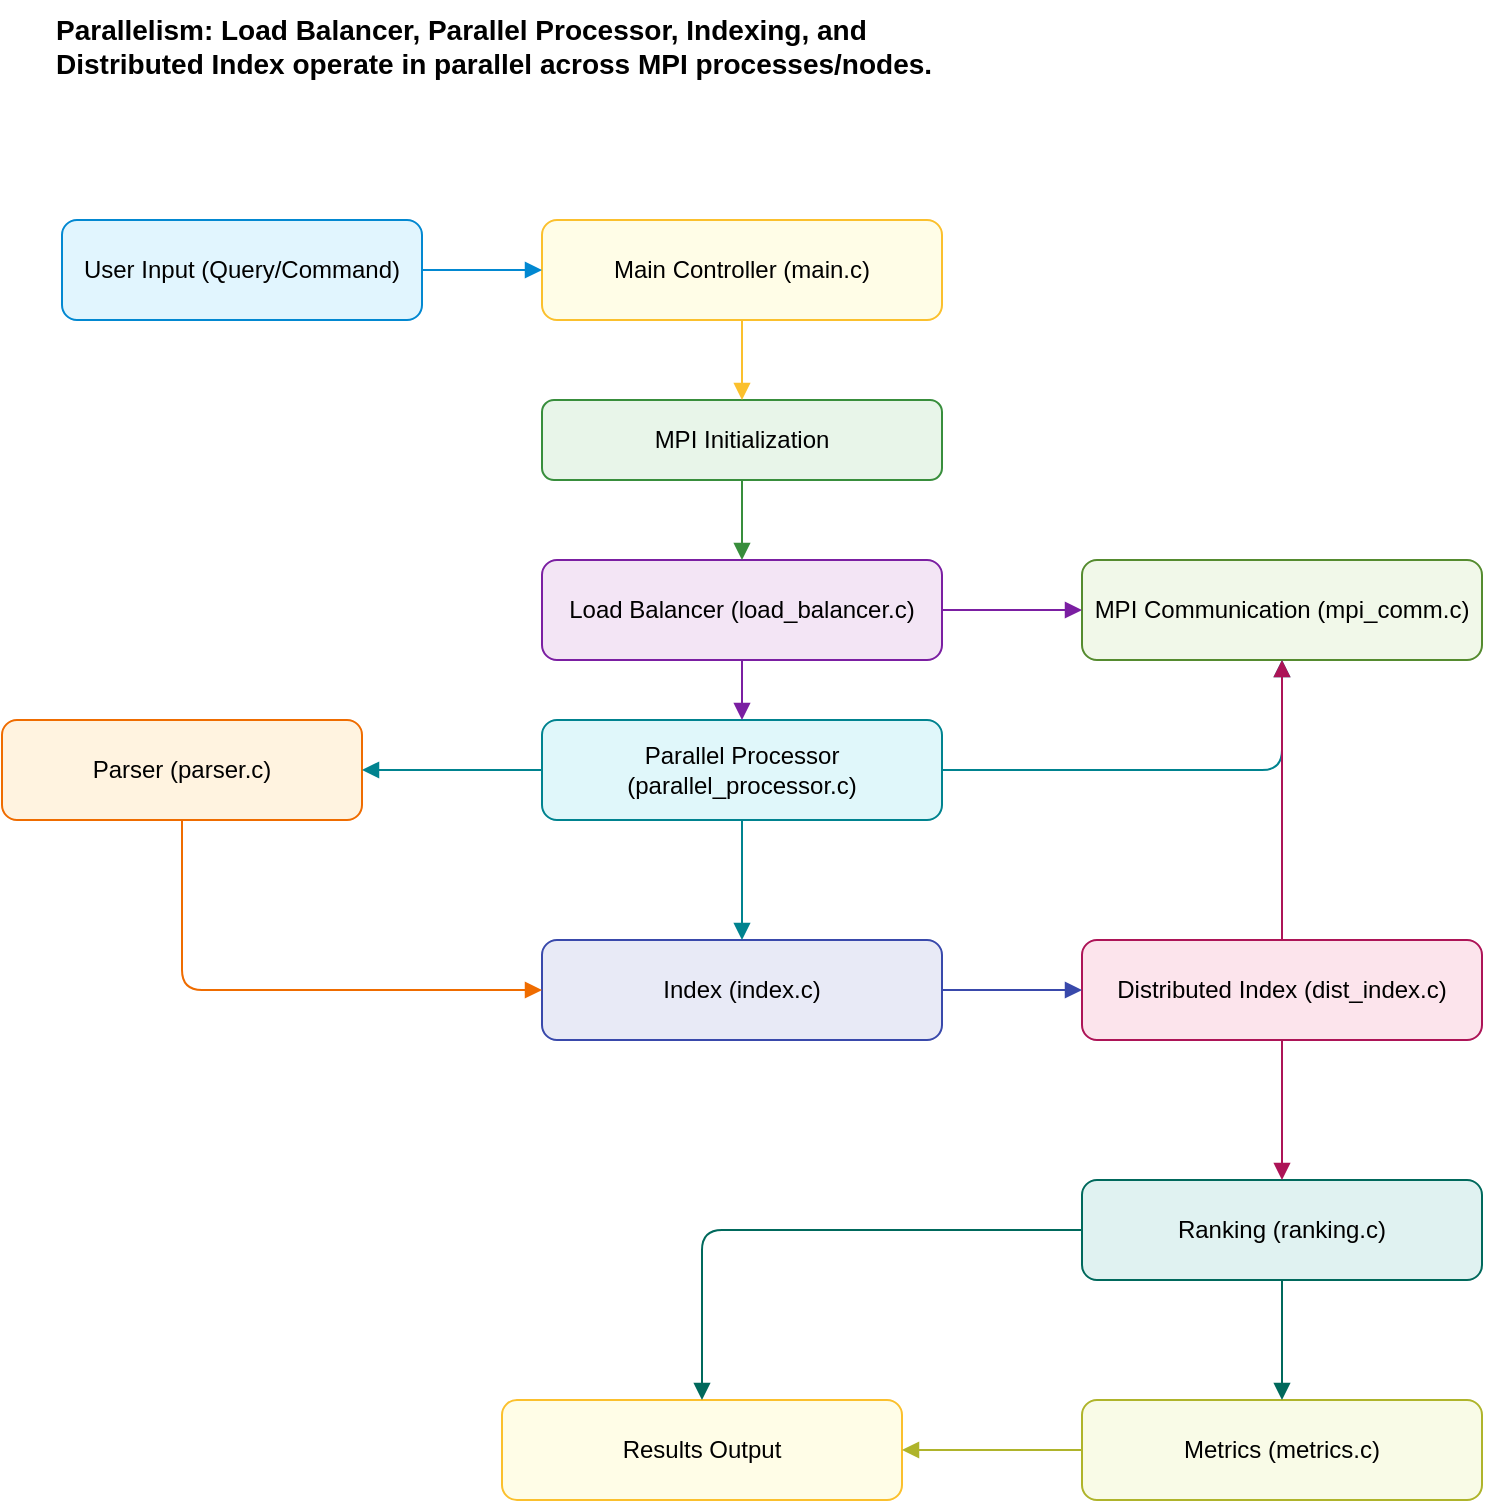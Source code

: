 <mxfile version="28.0.6">
  <diagram name="MPI Parallel Search Engine" id="MPI-Search-Engine">
    <mxGraphModel dx="1280" dy="856" grid="0" gridSize="10" guides="1" tooltips="1" connect="1" arrows="1" fold="1" page="0" pageScale="1" pageWidth="850" pageHeight="1100" background="none" math="0" shadow="0">
      <root>
        <mxCell id="0" />
        <mxCell id="1" parent="0" />
        <mxCell id="user" value="User Input (Query/Command)" style="rounded=1;whiteSpace=wrap;html=1;fillColor=#e1f5fe;strokeColor=#0288d1;" parent="1" vertex="1">
          <mxGeometry x="85" y="160" width="180" height="50" as="geometry" />
        </mxCell>
        <mxCell id="main" value="Main Controller (main.c)" style="rounded=1;whiteSpace=wrap;html=1;fillColor=#fffde7;strokeColor=#fbc02d;" parent="1" vertex="1">
          <mxGeometry x="325" y="160" width="200" height="50" as="geometry" />
        </mxCell>
        <mxCell id="user2main" style="edgeStyle=orthogonalEdgeStyle;endArrow=block;html=1;strokeColor=#0288d1;" parent="1" source="user" target="main" edge="1">
          <mxGeometry relative="1" as="geometry" />
        </mxCell>
        <mxCell id="mpi" value="MPI Initialization" style="rounded=1;whiteSpace=wrap;html=1;fillColor=#e8f5e9;strokeColor=#388e3c;" parent="1" vertex="1">
          <mxGeometry x="325" y="250" width="200" height="40" as="geometry" />
        </mxCell>
        <mxCell id="main2mpi" style="edgeStyle=orthogonalEdgeStyle;endArrow=block;html=1;strokeColor=#fbc02d;" parent="1" source="main" target="mpi" edge="1">
          <mxGeometry relative="1" as="geometry" />
        </mxCell>
        <mxCell id="lb" value="Load Balancer (load_balancer.c)" style="rounded=1;whiteSpace=wrap;html=1;fillColor=#f3e5f5;strokeColor=#7b1fa2;" parent="1" vertex="1">
          <mxGeometry x="325" y="330" width="200" height="50" as="geometry" />
        </mxCell>
        <mxCell id="mpi2lb" style="edgeStyle=orthogonalEdgeStyle;endArrow=block;html=1;strokeColor=#388e3c;" parent="1" source="mpi" target="lb" edge="1">
          <mxGeometry relative="1" as="geometry" />
        </mxCell>
        <mxCell id="pp" value="Parallel Processor (parallel_processor.c)" style="rounded=1;whiteSpace=wrap;html=1;fillColor=#e0f7fa;strokeColor=#00838f;" parent="1" vertex="1">
          <mxGeometry x="325" y="410" width="200" height="50" as="geometry" />
        </mxCell>
        <mxCell id="lb2pp" style="edgeStyle=orthogonalEdgeStyle;endArrow=block;html=1;strokeColor=#7b1fa2;" parent="1" source="lb" target="pp" edge="1">
          <mxGeometry relative="1" as="geometry" />
        </mxCell>
        <mxCell id="parser" value="Parser (parser.c)" style="rounded=1;whiteSpace=wrap;html=1;fillColor=#fff3e0;strokeColor=#ef6c00;" parent="1" vertex="1">
          <mxGeometry x="55" y="410" width="180" height="50" as="geometry" />
        </mxCell>
        <mxCell id="pp2parser" style="edgeStyle=orthogonalEdgeStyle;endArrow=block;html=1;strokeColor=#00838f;" parent="1" source="pp" target="parser" edge="1">
          <mxGeometry relative="1" as="geometry" />
        </mxCell>
        <mxCell id="index" value="Index (index.c)" style="rounded=1;whiteSpace=wrap;html=1;fillColor=#e8eaf6;strokeColor=#3949ab;" parent="1" vertex="1">
          <mxGeometry x="325" y="520" width="200" height="50" as="geometry" />
        </mxCell>
        <mxCell id="pp2index" style="edgeStyle=orthogonalEdgeStyle;endArrow=block;html=1;strokeColor=#00838f;" parent="1" source="pp" target="index" edge="1">
          <mxGeometry relative="1" as="geometry" />
        </mxCell>
        <mxCell id="parser2index" style="edgeStyle=orthogonalEdgeStyle;endArrow=block;html=1;strokeColor=#ef6c00;entryX=0;entryY=0.5;entryDx=0;entryDy=0;" parent="1" source="parser" target="index" edge="1">
          <mxGeometry relative="1" as="geometry">
            <Array as="points">
              <mxPoint x="145" y="545" />
            </Array>
          </mxGeometry>
        </mxCell>
        <mxCell id="distindex" value="Distributed Index (dist_index.c)" style="rounded=1;whiteSpace=wrap;html=1;fillColor=#fce4ec;strokeColor=#ad1457;" parent="1" vertex="1">
          <mxGeometry x="595" y="520" width="200" height="50" as="geometry" />
        </mxCell>
        <mxCell id="index2distindex" style="edgeStyle=orthogonalEdgeStyle;endArrow=block;html=1;strokeColor=#3949ab;" parent="1" source="index" target="distindex" edge="1">
          <mxGeometry relative="1" as="geometry" />
        </mxCell>
        <mxCell id="mpi_comm" value="MPI Communication (mpi_comm.c)" style="rounded=1;whiteSpace=wrap;html=1;fillColor=#f1f8e9;strokeColor=#558b2f;" parent="1" vertex="1">
          <mxGeometry x="595" y="330" width="200" height="50" as="geometry" />
        </mxCell>
        <mxCell id="lb2mpi_comm" style="edgeStyle=orthogonalEdgeStyle;endArrow=block;html=1;strokeColor=#7b1fa2;" parent="1" source="lb" target="mpi_comm" edge="1">
          <mxGeometry relative="1" as="geometry" />
        </mxCell>
        <mxCell id="pp2mpi_comm" style="edgeStyle=orthogonalEdgeStyle;endArrow=block;html=1;strokeColor=#00838f;" parent="1" source="pp" target="mpi_comm" edge="1">
          <mxGeometry relative="1" as="geometry" />
        </mxCell>
        <mxCell id="distindex2mpi_comm" style="edgeStyle=orthogonalEdgeStyle;endArrow=block;html=1;strokeColor=#ad1457;" parent="1" source="distindex" target="mpi_comm" edge="1">
          <mxGeometry relative="1" as="geometry" />
        </mxCell>
        <mxCell id="ranking" value="Ranking (ranking.c)" style="rounded=1;whiteSpace=wrap;html=1;fillColor=#e0f2f1;strokeColor=#00695c;" parent="1" vertex="1">
          <mxGeometry x="595" y="640" width="200" height="50" as="geometry" />
        </mxCell>
        <mxCell id="distindex2ranking" style="edgeStyle=orthogonalEdgeStyle;endArrow=block;html=1;strokeColor=#ad1457;" parent="1" source="distindex" target="ranking" edge="1">
          <mxGeometry relative="1" as="geometry" />
        </mxCell>
        <mxCell id="metrics" value="Metrics (metrics.c)" style="rounded=1;whiteSpace=wrap;html=1;fillColor=#f9fbe7;strokeColor=#afb42b;" parent="1" vertex="1">
          <mxGeometry x="595" y="750" width="200" height="50" as="geometry" />
        </mxCell>
        <mxCell id="ranking2metrics" style="edgeStyle=orthogonalEdgeStyle;endArrow=block;html=1;strokeColor=#00695c;" parent="1" source="ranking" target="metrics" edge="1">
          <mxGeometry relative="1" as="geometry" />
        </mxCell>
        <mxCell id="output" value="Results Output" style="rounded=1;whiteSpace=wrap;html=1;fillColor=#fffde7;strokeColor=#fbc02d;" parent="1" vertex="1">
          <mxGeometry x="305" y="750" width="200" height="50" as="geometry" />
        </mxCell>
        <mxCell id="ranking2output" style="edgeStyle=orthogonalEdgeStyle;endArrow=block;html=1;strokeColor=#00695c;" parent="1" source="ranking" target="output" edge="1">
          <mxGeometry relative="1" as="geometry" />
        </mxCell>
        <mxCell id="metrics2output" style="edgeStyle=orthogonalEdgeStyle;endArrow=block;html=1;strokeColor=#afb42b;" parent="1" source="metrics" target="output" edge="1">
          <mxGeometry relative="1" as="geometry" />
        </mxCell>
        <mxCell id="parallel_note" value="Parallelism: Load Balancer, Parallel Processor, Indexing, and&amp;nbsp;&lt;div&gt;Distributed Index operate in parallel across MPI processes/nodes.&lt;/div&gt;" style="text;html=1;strokeColor=none;fillColor=none;fontSize=14;fontStyle=1;" parent="1" vertex="1">
          <mxGeometry x="80" y="50" width="680" height="40" as="geometry" />
        </mxCell>
      </root>
    </mxGraphModel>
  </diagram>
</mxfile>
